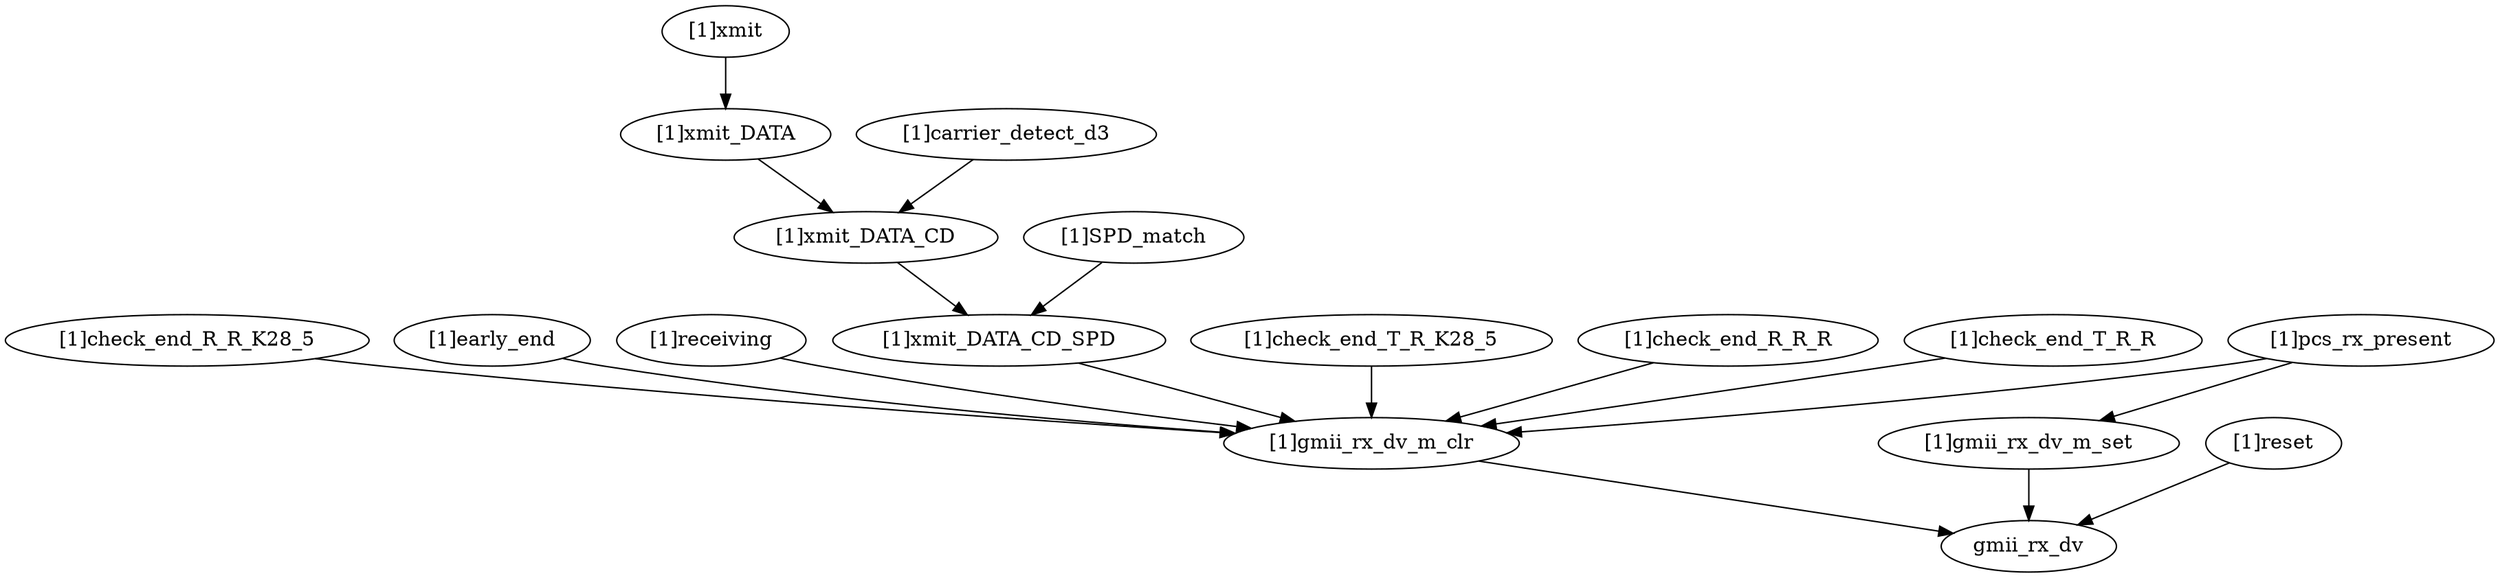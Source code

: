 strict digraph "" {
	"[1]check_end_R_R_K28_5"	 [complexity=2,
		importance=0.0310937616003,
		rank=0.0155468808002];
	"[1]gmii_rx_dv_m_clr"	 [complexity=1,
		importance=0.0246039488985,
		rank=0.0246039488985];
	"[1]check_end_R_R_K28_5" -> "[1]gmii_rx_dv_m_clr";
	"[1]early_end"	 [complexity=2,
		importance=0.0599437422646,
		rank=0.0299718711323];
	"[1]early_end" -> "[1]gmii_rx_dv_m_clr";
	gmii_rx_dv	 [complexity=0,
		importance=0.0127214289526,
		rank=0.0];
	"[1]gmii_rx_dv_m_clr" -> gmii_rx_dv;
	"[1]pcs_rx_present"	 [complexity=2,
		importance=0.0769229535568,
		rank=0.0384614767784];
	"[1]pcs_rx_present" -> "[1]gmii_rx_dv_m_clr";
	"[1]gmii_rx_dv_m_set"	 [complexity=1,
		importance=0.0300547415198,
		rank=0.0300547415198];
	"[1]pcs_rx_present" -> "[1]gmii_rx_dv_m_set";
	"[1]xmit"	 [complexity=10,
		importance=0.0709380799413,
		rank=0.00709380799413];
	"[1]xmit_DATA"	 [complexity=8,
		importance=0.0665231633658,
		rank=0.00831539542073];
	"[1]xmit" -> "[1]xmit_DATA";
	"[1]receiving"	 [complexity=2,
		importance=0.0364829800948,
		rank=0.0182414900474];
	"[1]receiving" -> "[1]gmii_rx_dv_m_clr";
	"[1]carrier_detect_d3"	 [complexity=8,
		importance=0.0697195279226,
		rank=0.00871494099032];
	"[1]xmit_DATA_CD"	 [complexity=5,
		importance=0.0613724137873,
		rank=0.0122744827575];
	"[1]carrier_detect_d3" -> "[1]xmit_DATA_CD";
	"[1]xmit_DATA_CD_SPD"	 [complexity=2,
		importance=0.0545845509855,
		rank=0.0272922754927];
	"[1]xmit_DATA_CD" -> "[1]xmit_DATA_CD_SPD";
	"[1]xmit_DATA_CD_SPD" -> "[1]gmii_rx_dv_m_clr";
	"[1]SPD_match"	 [complexity=5,
		importance=0.0593370857556,
		rank=0.0118674171511];
	"[1]SPD_match" -> "[1]xmit_DATA_CD_SPD";
	"[1]check_end_T_R_K28_5"	 [complexity=2,
		importance=0.0556977104988,
		rank=0.0278488552494];
	"[1]check_end_T_R_K28_5" -> "[1]gmii_rx_dv_m_clr";
	"[1]reset"	 [complexity=1,
		importance=0.0425792034332,
		rank=0.0425792034332];
	"[1]reset" -> gmii_rx_dv;
	"[1]gmii_rx_dv_m_set" -> gmii_rx_dv;
	"[1]check_end_R_R_R"	 [complexity=2,
		importance=0.0551458357464,
		rank=0.0275729178732];
	"[1]check_end_R_R_R" -> "[1]gmii_rx_dv_m_clr";
	"[1]check_end_T_R_R"	 [complexity=2,
		importance=0.030541886848,
		rank=0.015270943424];
	"[1]check_end_T_R_R" -> "[1]gmii_rx_dv_m_clr";
	"[1]xmit_DATA" -> "[1]xmit_DATA_CD";
}
